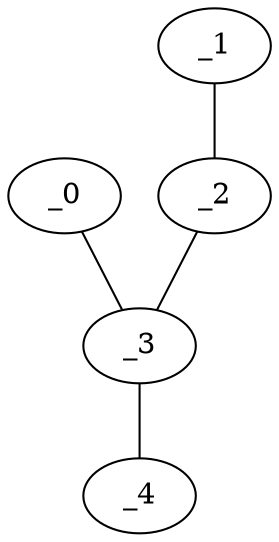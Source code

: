graph WP1_0141 {
	_0	 [x="0.960909",
		y="0.412942"];
	_3	 [x="1.5",
		y="1.98"];
	_0 -- _3;
	_1	 [x="2.39952",
		y="2.99368"];
	_2	 [x="2.08901",
		y="0.363744"];
	_1 -- _2;
	_2 -- _3;
	_4	 [x="0.622725",
		y="0.767466"];
	_3 -- _4;
}
